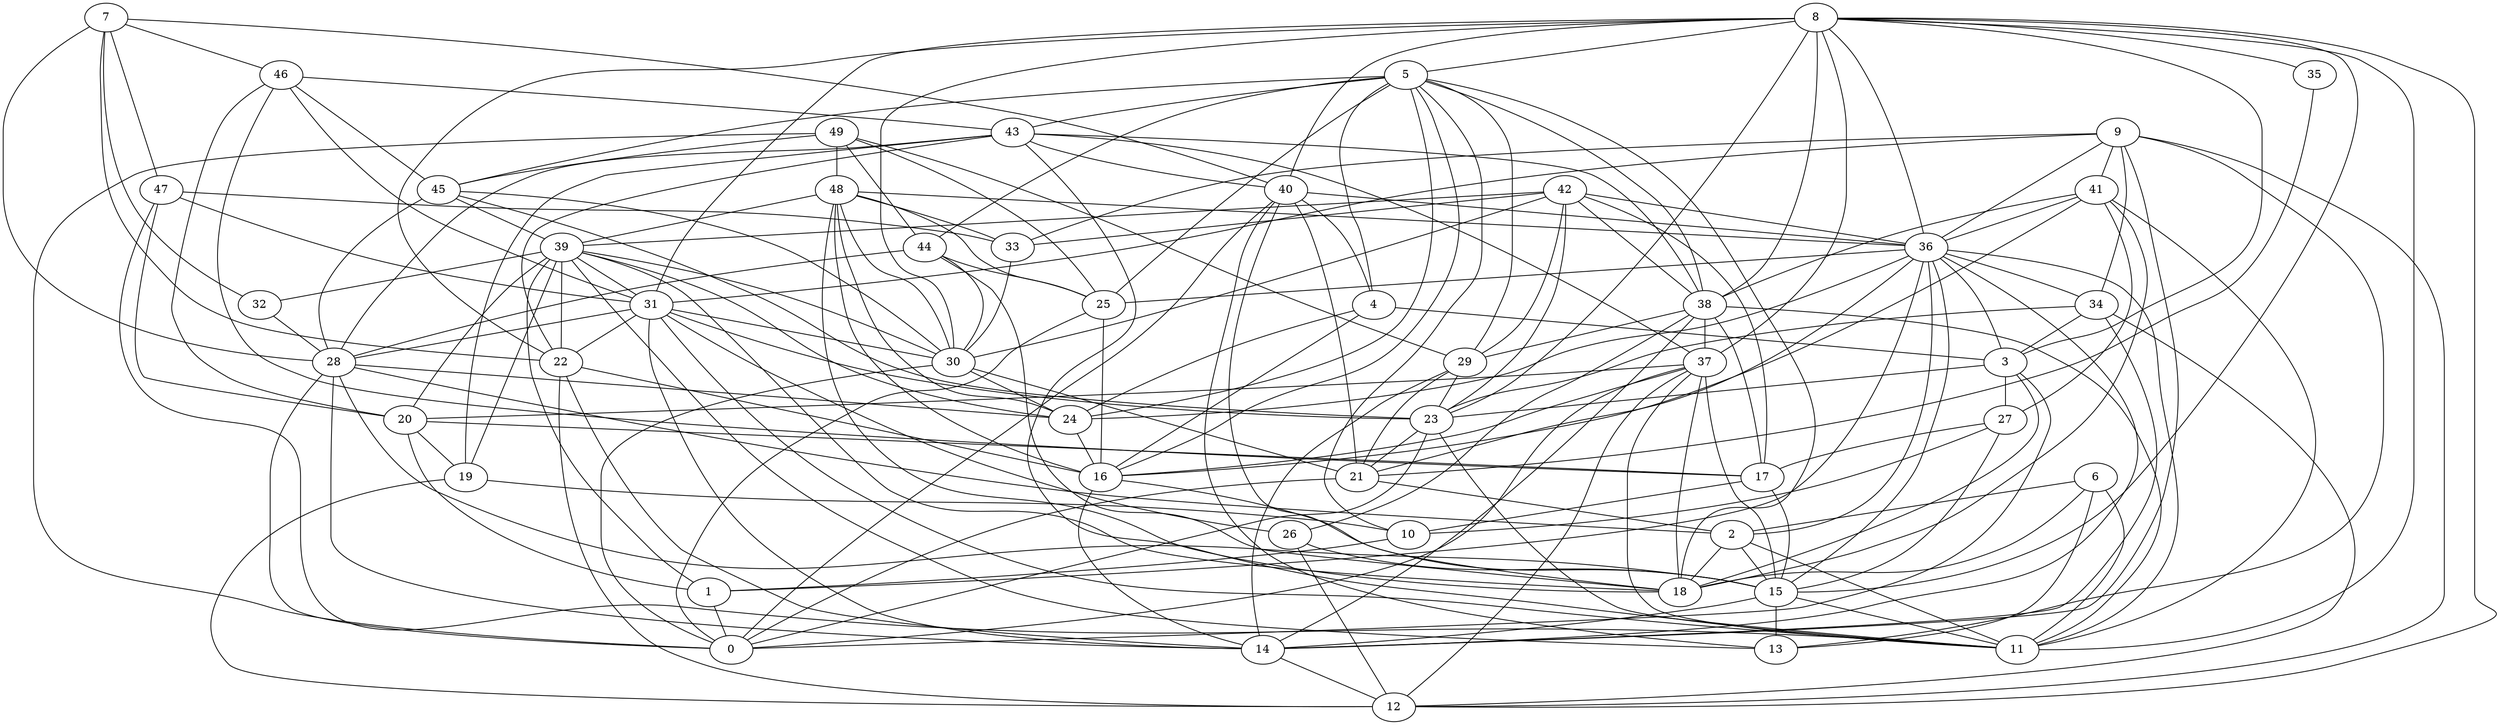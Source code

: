 digraph GG_graph {

subgraph G_graph {
edge [color = black]
"9" -> "12" [dir = none]
"27" -> "15" [dir = none]
"5" -> "45" [dir = none]
"46" -> "17" [dir = none]
"46" -> "43" [dir = none]
"37" -> "0" [dir = none]
"48" -> "33" [dir = none]
"48" -> "30" [dir = none]
"48" -> "36" [dir = none]
"24" -> "16" [dir = none]
"8" -> "35" [dir = none]
"8" -> "37" [dir = none]
"8" -> "22" [dir = none]
"8" -> "36" [dir = none]
"2" -> "11" [dir = none]
"49" -> "48" [dir = none]
"42" -> "38" [dir = none]
"42" -> "29" [dir = none]
"7" -> "28" [dir = none]
"10" -> "1" [dir = none]
"22" -> "12" [dir = none]
"36" -> "3" [dir = none]
"36" -> "24" [dir = none]
"36" -> "2" [dir = none]
"36" -> "14" [dir = none]
"43" -> "40" [dir = none]
"29" -> "23" [dir = none]
"29" -> "14" [dir = none]
"40" -> "4" [dir = none]
"40" -> "36" [dir = none]
"34" -> "3" [dir = none]
"41" -> "11" [dir = none]
"28" -> "15" [dir = none]
"28" -> "14" [dir = none]
"21" -> "2" [dir = none]
"39" -> "20" [dir = none]
"39" -> "32" [dir = none]
"39" -> "19" [dir = none]
"39" -> "24" [dir = none]
"19" -> "10" [dir = none]
"44" -> "25" [dir = none]
"44" -> "28" [dir = none]
"31" -> "26" [dir = none]
"31" -> "11" [dir = none]
"47" -> "20" [dir = none]
"6" -> "13" [dir = none]
"6" -> "18" [dir = none]
"6" -> "2" [dir = none]
"45" -> "28" [dir = none]
"20" -> "17" [dir = none]
"37" -> "11" [dir = none]
"38" -> "17" [dir = none]
"8" -> "12" [dir = none]
"34" -> "23" [dir = none]
"15" -> "14" [dir = none]
"21" -> "0" [dir = none]
"41" -> "38" [dir = none]
"32" -> "28" [dir = none]
"8" -> "11" [dir = none]
"5" -> "18" [dir = none]
"3" -> "0" [dir = none]
"31" -> "14" [dir = none]
"39" -> "18" [dir = none]
"29" -> "21" [dir = none]
"4" -> "3" [dir = none]
"16" -> "14" [dir = none]
"31" -> "28" [dir = none]
"33" -> "30" [dir = none]
"36" -> "11" [dir = none]
"49" -> "29" [dir = none]
"38" -> "11" [dir = none]
"8" -> "23" [dir = none]
"27" -> "17" [dir = none]
"5" -> "10" [dir = none]
"43" -> "19" [dir = none]
"48" -> "16" [dir = none]
"36" -> "34" [dir = none]
"25" -> "0" [dir = none]
"4" -> "24" [dir = none]
"7" -> "40" [dir = none]
"45" -> "23" [dir = none]
"8" -> "5" [dir = none]
"37" -> "20" [dir = none]
"42" -> "33" [dir = none]
"49" -> "44" [dir = none]
"42" -> "30" [dir = none]
"38" -> "14" [dir = none]
"31" -> "23" [dir = none]
"47" -> "11" [dir = none]
"4" -> "16" [dir = none]
"43" -> "37" [dir = none]
"3" -> "18" [dir = none]
"37" -> "18" [dir = none]
"5" -> "25" [dir = none]
"19" -> "12" [dir = none]
"30" -> "21" [dir = none]
"5" -> "29" [dir = none]
"28" -> "24" [dir = none]
"8" -> "3" [dir = none]
"25" -> "16" [dir = none]
"5" -> "38" [dir = none]
"42" -> "23" [dir = none]
"17" -> "15" [dir = none]
"20" -> "1" [dir = none]
"40" -> "13" [dir = none]
"7" -> "22" [dir = none]
"34" -> "12" [dir = none]
"46" -> "20" [dir = none]
"22" -> "16" [dir = none]
"22" -> "14" [dir = none]
"47" -> "31" [dir = none]
"20" -> "19" [dir = none]
"30" -> "0" [dir = none]
"36" -> "15" [dir = none]
"14" -> "12" [dir = none]
"42" -> "36" [dir = none]
"42" -> "39" [dir = none]
"31" -> "30" [dir = none]
"34" -> "14" [dir = none]
"38" -> "26" [dir = none]
"9" -> "36" [dir = none]
"41" -> "27" [dir = none]
"40" -> "18" [dir = none]
"44" -> "30" [dir = none]
"5" -> "43" [dir = none]
"43" -> "38" [dir = none]
"38" -> "29" [dir = none]
"2" -> "15" [dir = none]
"36" -> "21" [dir = none]
"47" -> "33" [dir = none]
"2" -> "18" [dir = none]
"5" -> "16" [dir = none]
"45" -> "39" [dir = none]
"46" -> "45" [dir = none]
"9" -> "34" [dir = none]
"39" -> "13" [dir = none]
"8" -> "30" [dir = none]
"23" -> "11" [dir = none]
"43" -> "11" [dir = none]
"44" -> "18" [dir = none]
"37" -> "12" [dir = none]
"31" -> "22" [dir = none]
"5" -> "24" [dir = none]
"42" -> "17" [dir = none]
"7" -> "47" [dir = none]
"5" -> "4" [dir = none]
"39" -> "22" [dir = none]
"41" -> "36" [dir = none]
"9" -> "13" [dir = none]
"16" -> "15" [dir = none]
"5" -> "44" [dir = none]
"15" -> "11" [dir = none]
"7" -> "32" [dir = none]
"15" -> "13" [dir = none]
"43" -> "28" [dir = none]
"39" -> "1" [dir = none]
"40" -> "0" [dir = none]
"27" -> "10" [dir = none]
"48" -> "25" [dir = none]
"6" -> "11" [dir = none]
"38" -> "37" [dir = none]
"40" -> "21" [dir = none]
"49" -> "45" [dir = none]
"9" -> "31" [dir = none]
"49" -> "25" [dir = none]
"17" -> "10" [dir = none]
"39" -> "30" [dir = none]
"8" -> "15" [dir = none]
"49" -> "0" [dir = none]
"8" -> "38" [dir = none]
"48" -> "39" [dir = none]
"3" -> "27" [dir = none]
"36" -> "25" [dir = none]
"8" -> "31" [dir = none]
"28" -> "0" [dir = none]
"9" -> "41" [dir = none]
"48" -> "24" [dir = none]
"9" -> "33" [dir = none]
"37" -> "16" [dir = none]
"35" -> "21" [dir = none]
"45" -> "30" [dir = none]
"7" -> "46" [dir = none]
"8" -> "40" [dir = none]
"3" -> "23" [dir = none]
"39" -> "31" [dir = none]
"41" -> "16" [dir = none]
"37" -> "15" [dir = none]
"23" -> "21" [dir = none]
"41" -> "18" [dir = none]
"43" -> "22" [dir = none]
"30" -> "24" [dir = none]
"26" -> "15" [dir = none]
"46" -> "31" [dir = none]
"26" -> "12" [dir = none]
"9" -> "14" [dir = none]
"23" -> "0" [dir = none]
"48" -> "18" [dir = none]
"1" -> "0" [dir = none]
"28" -> "2" [dir = none]
"36" -> "1" [dir = none]
}

}
